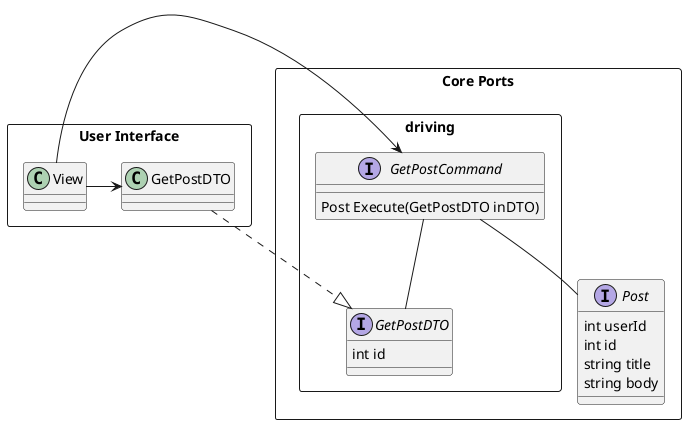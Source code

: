 @startuml

package "User Interface" <<Rectangle>> {
    class View
    class "GetPostDTO" as ConcreteDTO {
    }
}

package "Core Ports" <<Rectangle>> {

interface Post {
            int userId
            int id
            string title
            string body
        }

package "driving" <<Rectangle>> {
    interface GetPostDTO {
        int id
    }

    interface GetPostCommand {
            {method} Post Execute(GetPostDTO inDTO)
    }

}
}


View -> ConcreteDTO
View -> GetPostCommand
ConcreteDTO ..|> GetPostDTO 
GetPostCommand -- GetPostDTO
GetPostCommand -- Post
@enduml

